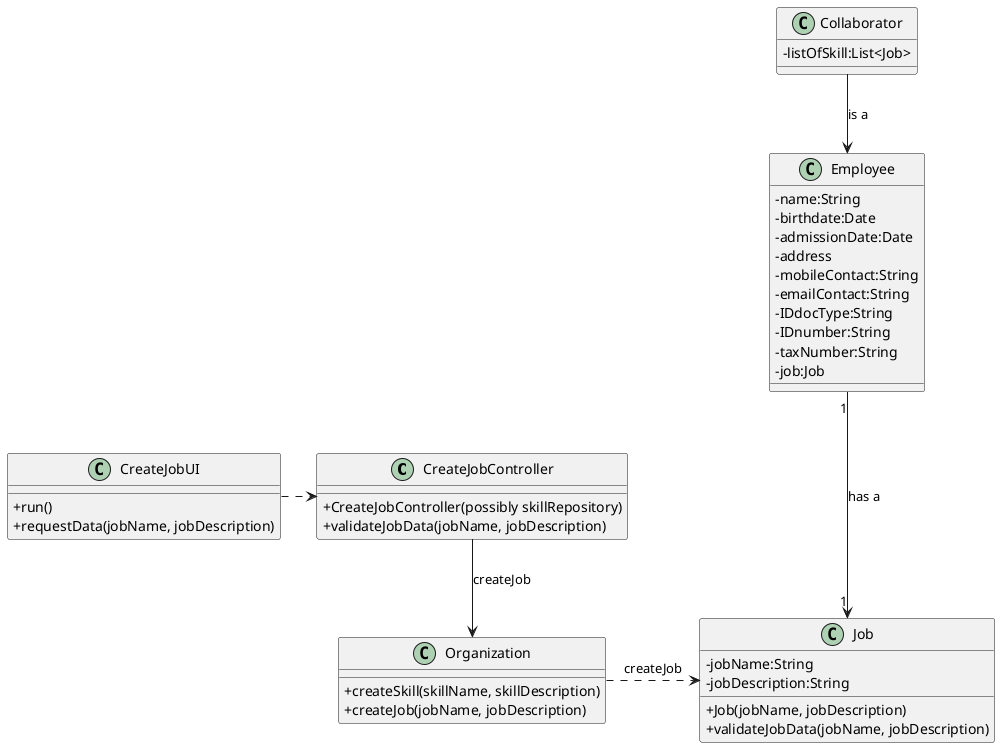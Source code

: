 @startuml
'skinparam monochrome true
skinparam packageStyle rectangle
skinparam shadowing false
skinparam linetype polyline
'skinparam linetype orto

skinparam classAttributeIconSize 0

'left to right direction

class CreateJobController {
    + CreateJobController(possibly skillRepository)
    + validateJobData(jobName, jobDescription)

}


class CreateJobUI {
    +run()
    +requestData(jobName, jobDescription)
}


class Employee{
    -name:String
    -birthdate:Date
    -admissionDate:Date
    -address
    -mobileContact:String
    -emailContact:String
    -IDdocType:String
    -IDnumber:String
    -taxNumber:String
    -job:Job

}

class Collaborator {
    -listOfSkill:List<Job>
}

class Organization {
    +createSkill(skillName, skillDescription)
    +createJob(jobName, jobDescription)
}



class Job {
    -jobName:String
    -jobDescription:String

    +Job(jobName, jobDescription)
    +validateJobData(jobName, jobDescription)
}

Employee "1" ---> "1" Job : has a
CreateJobUI .> CreateJobController
CreateJobController -->  Organization : createJob
Organization .> Job : createJob
Collaborator --> Employee : is a

@enduml